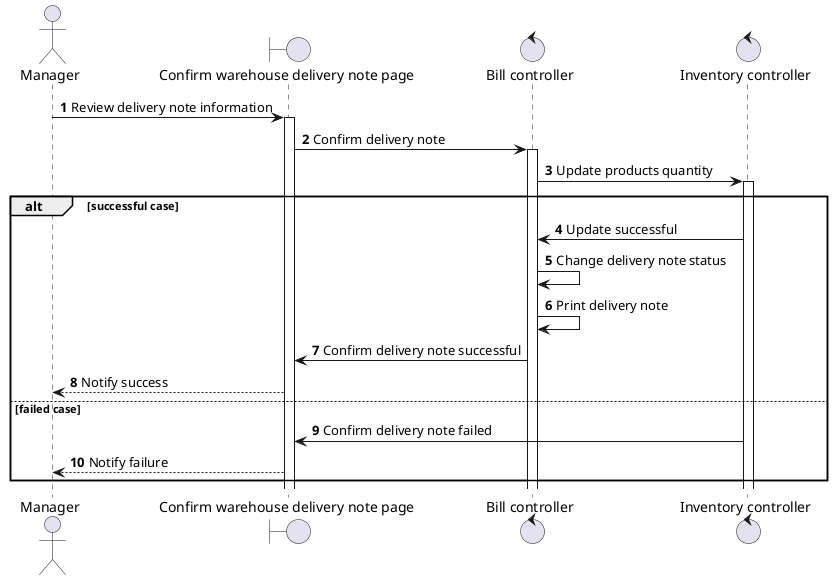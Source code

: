 @startuml
autonumber
actor Manager
boundary "Confirm warehouse delivery note page" as Page
control "Bill controller" as BillClr
control "Inventory controller" as InventoryClr
Manager -> Page ++: Review delivery note information
Page -> BillClr ++: Confirm delivery note
BillClr -> InventoryClr ++: Update products quantity
alt successful case
InventoryClr -> BillClr: Update successful
BillClr -> BillClr: Change delivery note status
BillClr -> BillClr: Print delivery note
BillClr -> Page: Confirm delivery note successful
Page --> Manager: Notify success
else failed case
InventoryClr -> Page: Confirm delivery note failed
Page --> Manager: Notify failure
end
@enduml
